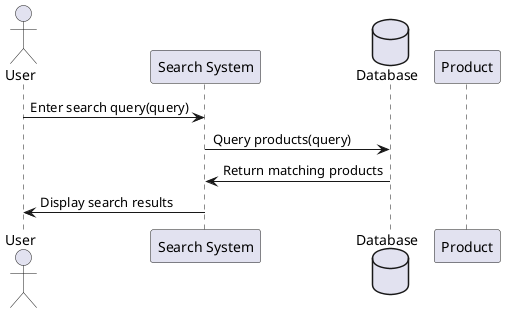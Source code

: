 @startuml
actor User
participant "Search System" as SearchSystem
database "Database" as DB
participant "Product" as Product

User -> SearchSystem : Enter search query(query)
SearchSystem -> DB : Query products(query)
DB -> SearchSystem : Return matching products
SearchSystem -> User : Display search results
@enduml
